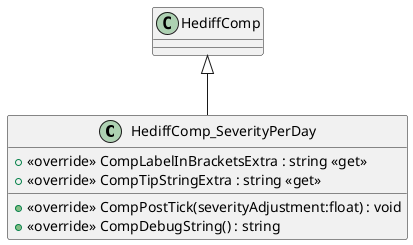@startuml
class HediffComp_SeverityPerDay {
    + <<override>> CompLabelInBracketsExtra : string <<get>>
    + <<override>> CompTipStringExtra : string <<get>>
    + <<override>> CompPostTick(severityAdjustment:float) : void
    + <<override>> CompDebugString() : string
}
HediffComp <|-- HediffComp_SeverityPerDay
@enduml
